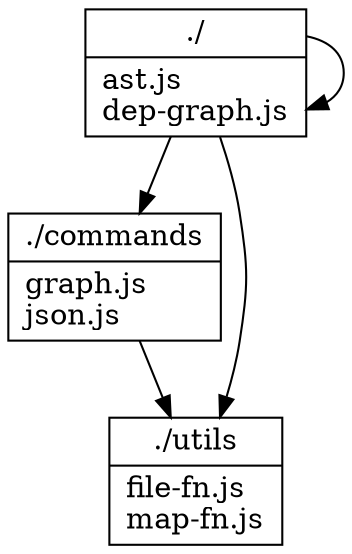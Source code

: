 digraph {
node [shape=record];
"./" [label="{./|
	ast.js\l
	dep-graph.js\l
}"];

"./commands" [label="{./commands|
	graph.js\l
	json.js\l
}"];

"./utils" [label="{./utils|
	file-fn.js\l
	map-fn.js\l
}"];

"./"->"./utils"
"./"->"./"
"./"->"./commands"
"./commands"->"./utils"
}
